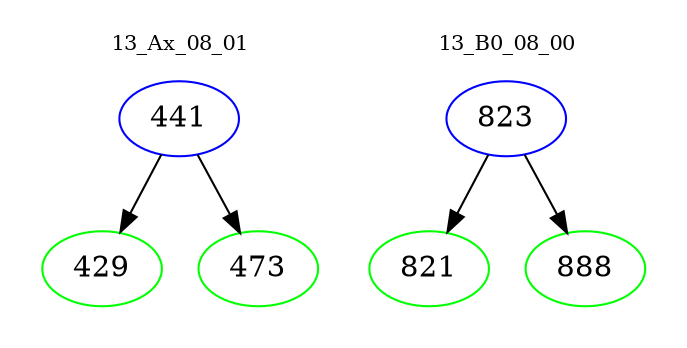 digraph{
subgraph cluster_0 {
color = white
label = "13_Ax_08_01";
fontsize=10;
T0_441 [label="441", color="blue"]
T0_441 -> T0_429 [color="black"]
T0_429 [label="429", color="green"]
T0_441 -> T0_473 [color="black"]
T0_473 [label="473", color="green"]
}
subgraph cluster_1 {
color = white
label = "13_B0_08_00";
fontsize=10;
T1_823 [label="823", color="blue"]
T1_823 -> T1_821 [color="black"]
T1_821 [label="821", color="green"]
T1_823 -> T1_888 [color="black"]
T1_888 [label="888", color="green"]
}
}
